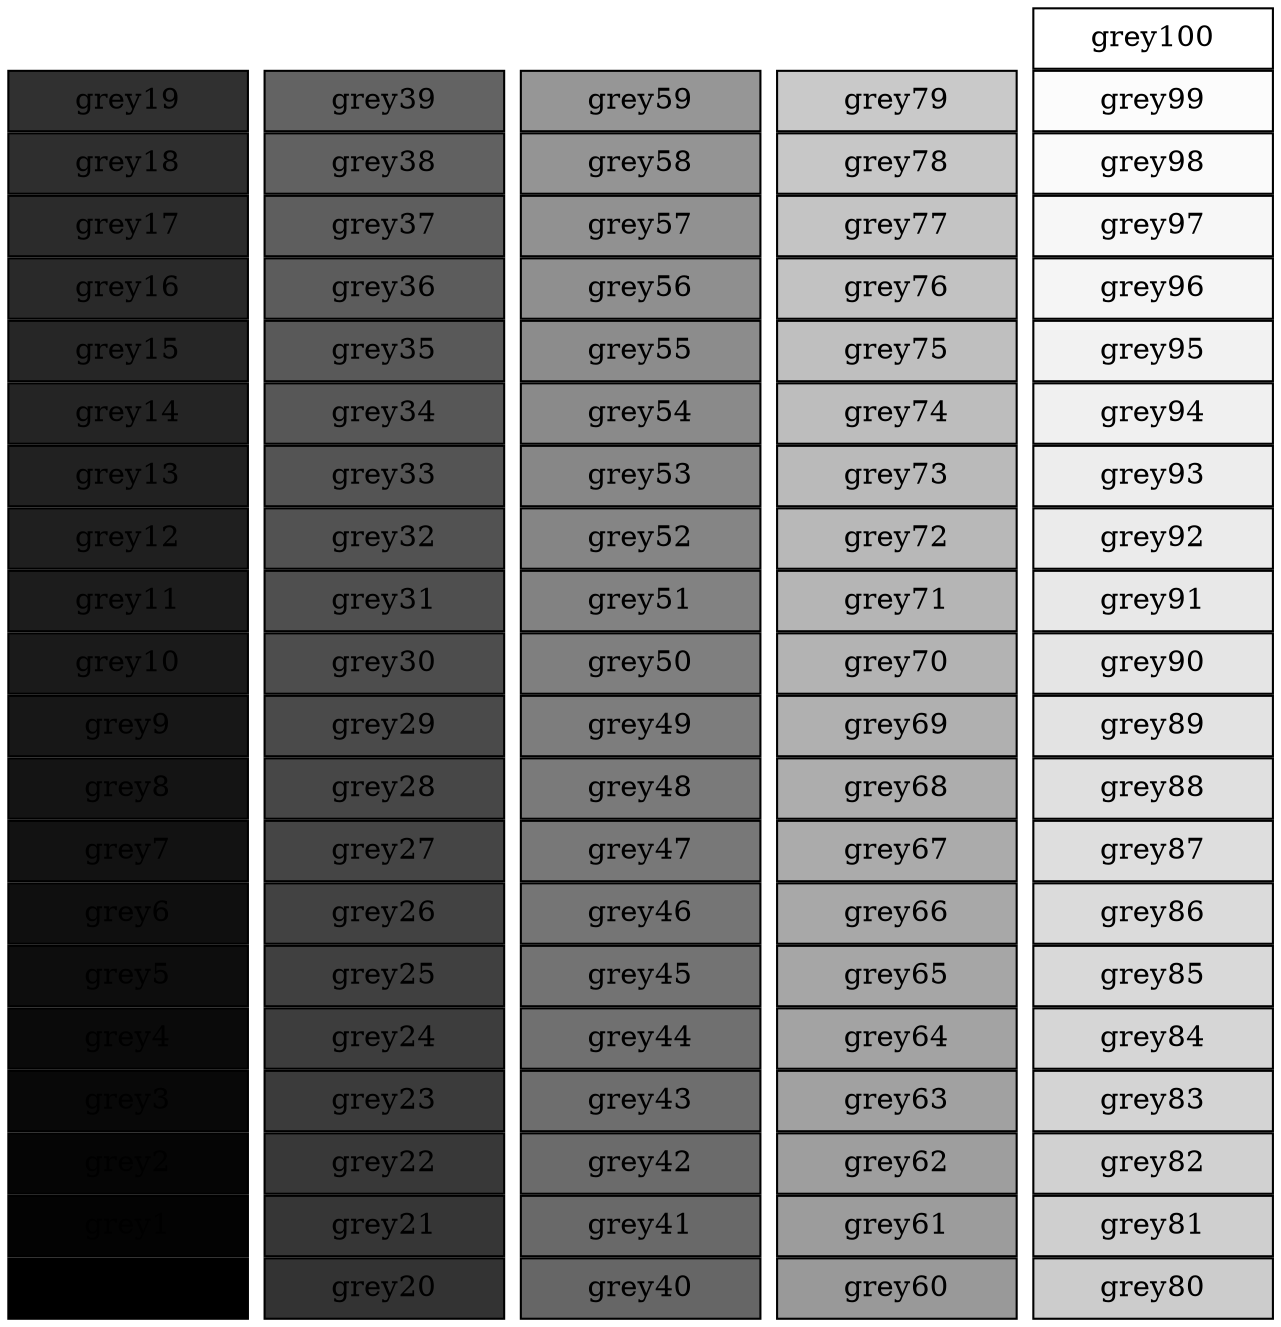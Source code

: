 strict graph {
  graph [rankdir=LR nodesep=0 ranksep=0]
  node [shape=box fixedsize=true width=1.6 height=0.4 style=filled fontcolor=black]

  # OR: same but "gray"
  grey0 -- grey20 -- grey40 -- grey60 -- grey80 [style=invisible]

{ rank=same
grey0 [fillcolor=grey0]
grey1 [fillcolor=grey1]
grey2 [fillcolor=grey2]
grey3 [fillcolor=grey3]
grey4 [fillcolor=grey4]
grey5 [fillcolor=grey5]
grey6 [fillcolor=grey6]
grey7 [fillcolor=grey7]
grey8 [fillcolor=grey8]
grey9 [fillcolor=grey9]
grey10 [fillcolor=grey10]
grey11 [fillcolor=grey11]
grey12 [fillcolor=grey12]
grey13 [fillcolor=grey13]
grey14 [fillcolor=grey14]
grey15 [fillcolor=grey15]
grey16 [fillcolor=grey16]
grey17 [fillcolor=grey17]
grey18 [fillcolor=grey18]
grey19 [fillcolor=grey19]
}

{ rank=same
grey20 [fillcolor=grey20]
grey21 [fillcolor=grey21]
grey22 [fillcolor=grey22]
grey23 [fillcolor=grey23]
grey24 [fillcolor=grey24]
grey25 [fillcolor=grey25]
grey26 [fillcolor=grey26]
grey27 [fillcolor=grey27]
grey28 [fillcolor=grey28]
grey29 [fillcolor=grey29]
grey30 [fillcolor=grey30]
grey31 [fillcolor=grey31]
grey32 [fillcolor=grey32]
grey33 [fillcolor=grey33]
grey34 [fillcolor=grey34]
grey35 [fillcolor=grey35]
grey36 [fillcolor=grey36]
grey37 [fillcolor=grey37]
grey38 [fillcolor=grey38]
grey39 [fillcolor=grey39]
}

{ rank=same
grey40 [fillcolor=grey40]
grey41 [fillcolor=grey41]
grey42 [fillcolor=grey42]
grey43 [fillcolor=grey43]
grey44 [fillcolor=grey44]
grey45 [fillcolor=grey45]
grey46 [fillcolor=grey46]
grey47 [fillcolor=grey47]
grey48 [fillcolor=grey48]
grey49 [fillcolor=grey49]
grey50 [fillcolor=grey50]
grey51 [fillcolor=grey51]
grey52 [fillcolor=grey52]
grey53 [fillcolor=grey53]
grey54 [fillcolor=grey54]
grey55 [fillcolor=grey55]
grey56 [fillcolor=grey56]
grey57 [fillcolor=grey57]
grey58 [fillcolor=grey58]
grey59 [fillcolor=grey59]
}

{ rank=same
grey60 [fillcolor=grey60]
grey61 [fillcolor=grey61]
grey62 [fillcolor=grey62]
grey63 [fillcolor=grey63]
grey64 [fillcolor=grey64]
grey65 [fillcolor=grey65]
grey66 [fillcolor=grey66]
grey67 [fillcolor=grey67]
grey68 [fillcolor=grey68]
grey69 [fillcolor=grey69]
grey70 [fillcolor=grey70]
grey71 [fillcolor=grey71]
grey72 [fillcolor=grey72]
grey73 [fillcolor=grey73]
grey74 [fillcolor=grey74]
grey75 [fillcolor=grey75]
grey76 [fillcolor=grey76]
grey77 [fillcolor=grey77]
grey78 [fillcolor=grey78]
grey79 [fillcolor=grey79]
}

{ rank=same
grey80 [fillcolor=grey80]
grey81 [fillcolor=grey81]
grey82 [fillcolor=grey82]
grey83 [fillcolor=grey83]
grey84 [fillcolor=grey84]
grey85 [fillcolor=grey85]
grey86 [fillcolor=grey86]
grey87 [fillcolor=grey87]
grey88 [fillcolor=grey88]
grey89 [fillcolor=grey89]
grey90 [fillcolor=grey90]
grey91 [fillcolor=grey91]
grey92 [fillcolor=grey92]
grey93 [fillcolor=grey93]
grey94 [fillcolor=grey94]
grey95 [fillcolor=grey95]
grey96 [fillcolor=grey96]
grey97 [fillcolor=grey97]
grey98 [fillcolor=grey98]
grey99 [fillcolor=grey99]
grey100 [fillcolor=grey100]
}

}
